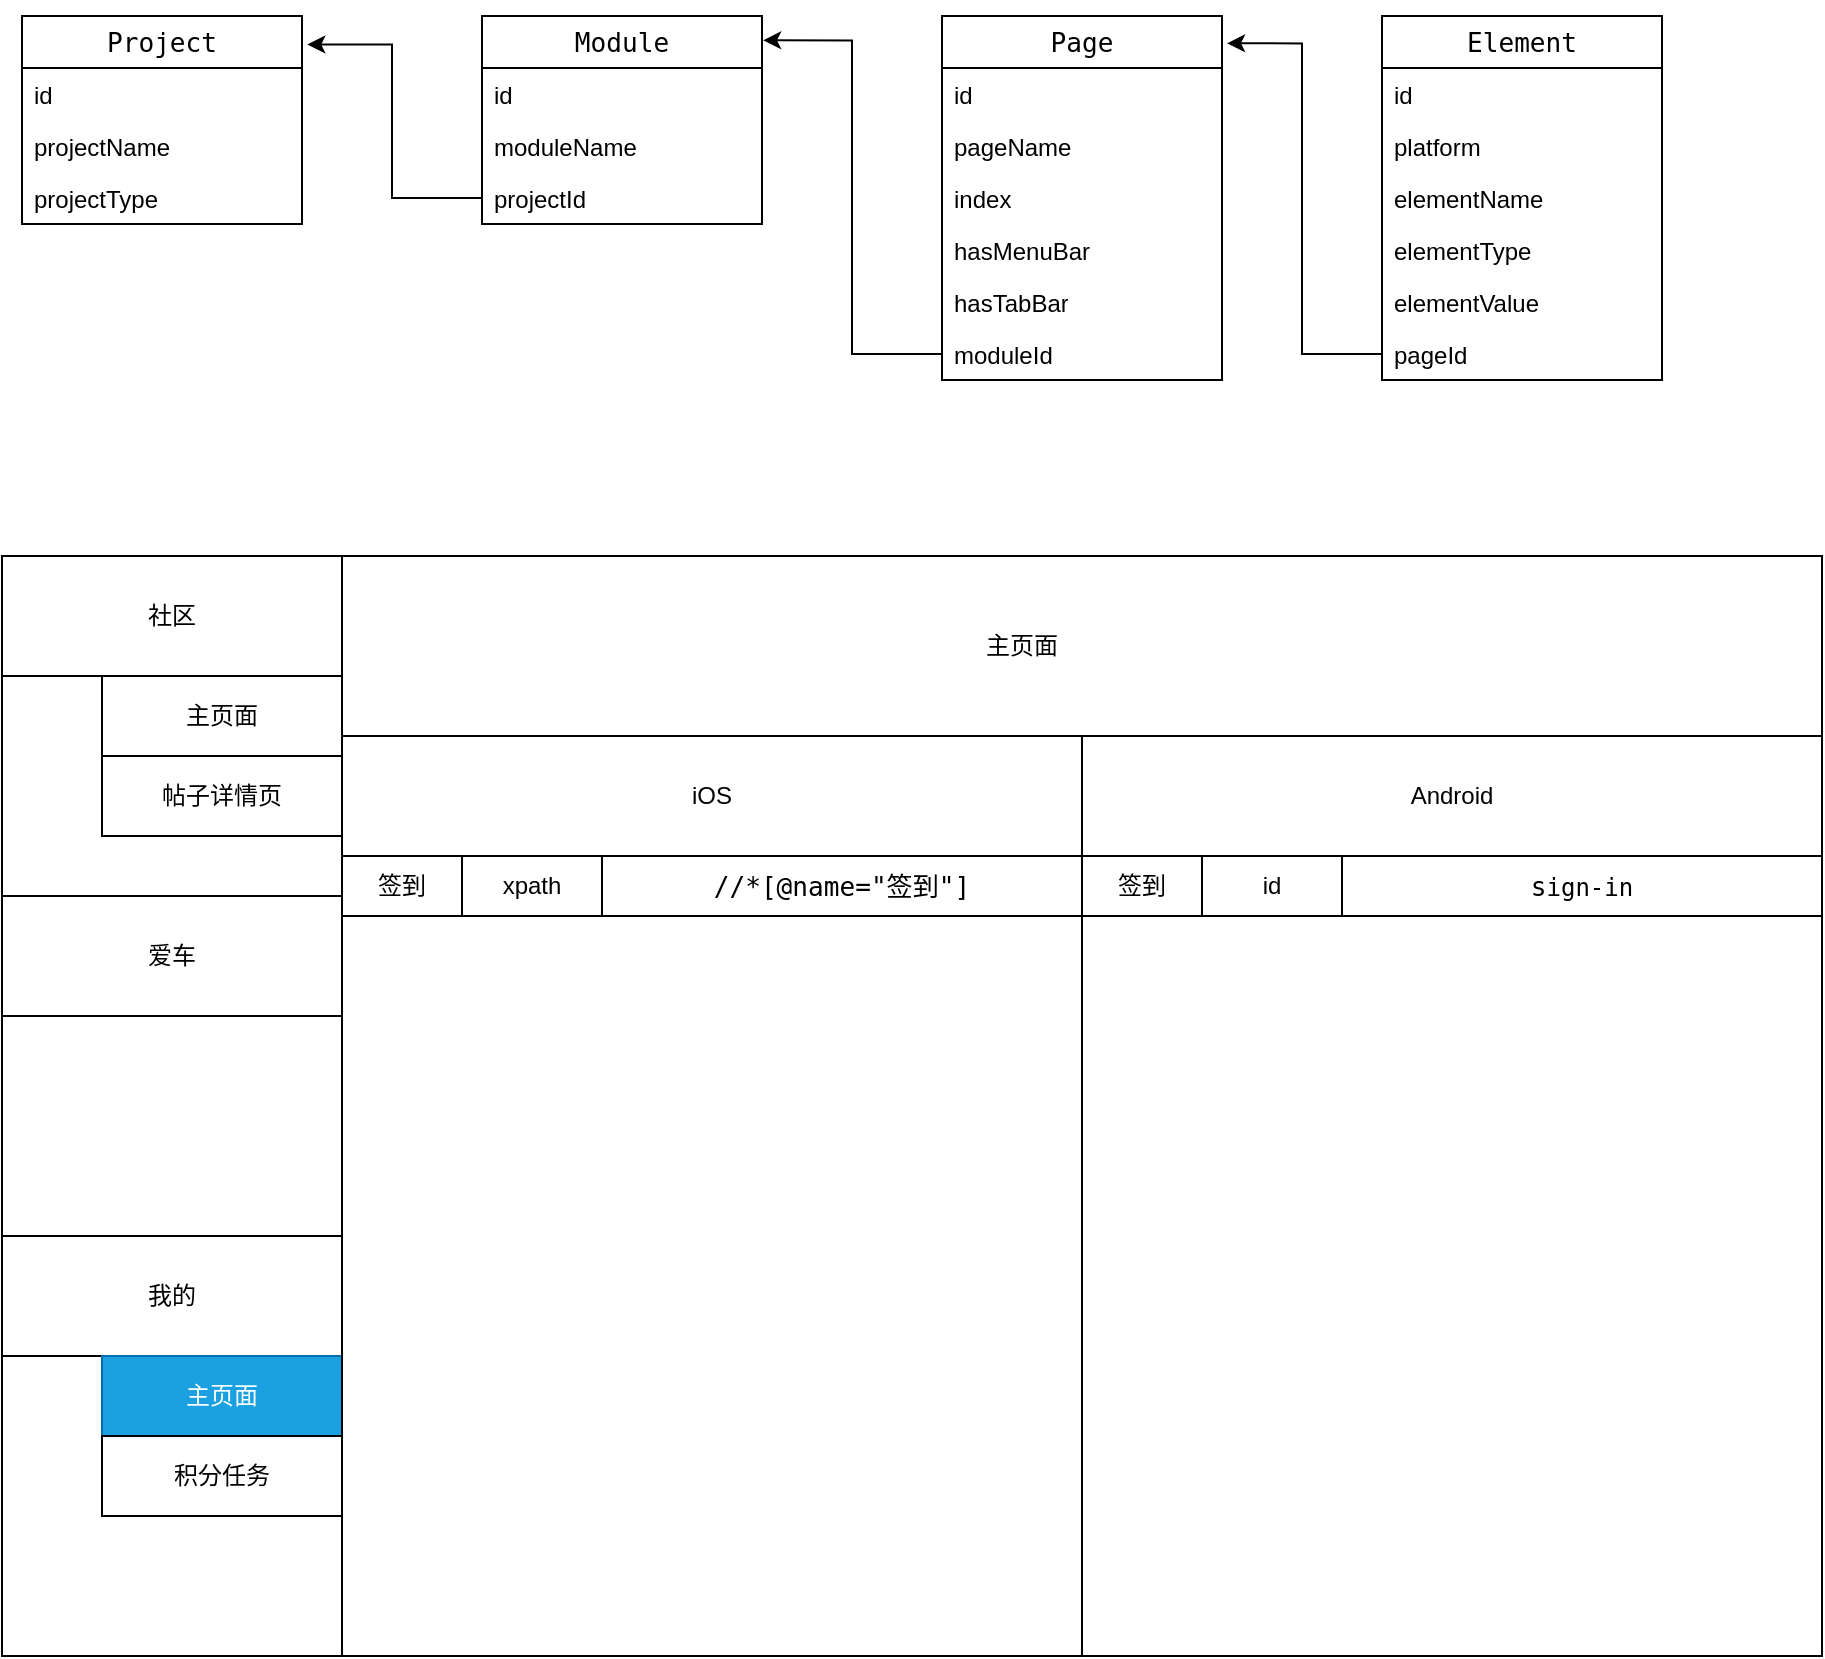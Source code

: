 <mxfile version="21.3.7" type="github">
  <diagram id="C5RBs43oDa-KdzZeNtuy" name="Page-1">
    <mxGraphModel dx="1060" dy="678" grid="1" gridSize="10" guides="1" tooltips="1" connect="1" arrows="1" fold="1" page="1" pageScale="1" pageWidth="1169" pageHeight="1654" math="0" shadow="0">
      <root>
        <mxCell id="WIyWlLk6GJQsqaUBKTNV-0" />
        <mxCell id="WIyWlLk6GJQsqaUBKTNV-1" parent="WIyWlLk6GJQsqaUBKTNV-0" />
        <mxCell id="_h58O08lL0XuL_4nm38L-42" value="&lt;div style=&quot;&quot;&gt;&lt;pre style=&quot;font-family: &amp;quot;JetBrains Mono&amp;quot;, monospace; font-size: 9.8pt;&quot;&gt;Project&lt;/pre&gt;&lt;/div&gt;" style="swimlane;fontStyle=0;childLayout=stackLayout;horizontal=1;startSize=26;fillColor=none;horizontalStack=0;resizeParent=1;resizeParentMax=0;resizeLast=0;collapsible=1;marginBottom=0;whiteSpace=wrap;html=1;" vertex="1" parent="WIyWlLk6GJQsqaUBKTNV-1">
          <mxGeometry x="110" y="40" width="140" height="104" as="geometry" />
        </mxCell>
        <mxCell id="_h58O08lL0XuL_4nm38L-43" value="id&lt;br&gt;" style="text;strokeColor=none;fillColor=none;align=left;verticalAlign=top;spacingLeft=4;spacingRight=4;overflow=hidden;rotatable=0;points=[[0,0.5],[1,0.5]];portConstraint=eastwest;whiteSpace=wrap;html=1;" vertex="1" parent="_h58O08lL0XuL_4nm38L-42">
          <mxGeometry y="26" width="140" height="26" as="geometry" />
        </mxCell>
        <mxCell id="_h58O08lL0XuL_4nm38L-44" value="projectName" style="text;strokeColor=none;fillColor=none;align=left;verticalAlign=top;spacingLeft=4;spacingRight=4;overflow=hidden;rotatable=0;points=[[0,0.5],[1,0.5]];portConstraint=eastwest;whiteSpace=wrap;html=1;" vertex="1" parent="_h58O08lL0XuL_4nm38L-42">
          <mxGeometry y="52" width="140" height="26" as="geometry" />
        </mxCell>
        <mxCell id="_h58O08lL0XuL_4nm38L-45" value="projectType" style="text;strokeColor=none;fillColor=none;align=left;verticalAlign=top;spacingLeft=4;spacingRight=4;overflow=hidden;rotatable=0;points=[[0,0.5],[1,0.5]];portConstraint=eastwest;whiteSpace=wrap;html=1;" vertex="1" parent="_h58O08lL0XuL_4nm38L-42">
          <mxGeometry y="78" width="140" height="26" as="geometry" />
        </mxCell>
        <mxCell id="_h58O08lL0XuL_4nm38L-46" value="&lt;div style=&quot;&quot;&gt;&lt;pre style=&quot;font-family: &amp;quot;JetBrains Mono&amp;quot;, monospace; font-size: 9.8pt;&quot;&gt;&lt;div style=&quot;&quot;&gt;&lt;pre style=&quot;font-family: &amp;quot;JetBrains Mono&amp;quot;, monospace; font-size: 9.8pt;&quot;&gt;Module&lt;/pre&gt;&lt;/div&gt;&lt;/pre&gt;&lt;/div&gt;" style="swimlane;fontStyle=0;childLayout=stackLayout;horizontal=1;startSize=26;fillColor=none;horizontalStack=0;resizeParent=1;resizeParentMax=0;resizeLast=0;collapsible=1;marginBottom=0;whiteSpace=wrap;html=1;" vertex="1" parent="WIyWlLk6GJQsqaUBKTNV-1">
          <mxGeometry x="340" y="40" width="140" height="104" as="geometry" />
        </mxCell>
        <mxCell id="_h58O08lL0XuL_4nm38L-47" value="id&lt;br&gt;" style="text;strokeColor=none;fillColor=none;align=left;verticalAlign=top;spacingLeft=4;spacingRight=4;overflow=hidden;rotatable=0;points=[[0,0.5],[1,0.5]];portConstraint=eastwest;whiteSpace=wrap;html=1;" vertex="1" parent="_h58O08lL0XuL_4nm38L-46">
          <mxGeometry y="26" width="140" height="26" as="geometry" />
        </mxCell>
        <mxCell id="_h58O08lL0XuL_4nm38L-48" value="moduleName" style="text;strokeColor=none;fillColor=none;align=left;verticalAlign=top;spacingLeft=4;spacingRight=4;overflow=hidden;rotatable=0;points=[[0,0.5],[1,0.5]];portConstraint=eastwest;whiteSpace=wrap;html=1;" vertex="1" parent="_h58O08lL0XuL_4nm38L-46">
          <mxGeometry y="52" width="140" height="26" as="geometry" />
        </mxCell>
        <mxCell id="_h58O08lL0XuL_4nm38L-49" value="projectId" style="text;strokeColor=none;fillColor=none;align=left;verticalAlign=top;spacingLeft=4;spacingRight=4;overflow=hidden;rotatable=0;points=[[0,0.5],[1,0.5]];portConstraint=eastwest;whiteSpace=wrap;html=1;" vertex="1" parent="_h58O08lL0XuL_4nm38L-46">
          <mxGeometry y="78" width="140" height="26" as="geometry" />
        </mxCell>
        <mxCell id="_h58O08lL0XuL_4nm38L-50" style="edgeStyle=orthogonalEdgeStyle;rounded=0;orthogonalLoop=1;jettySize=auto;html=1;entryX=1.019;entryY=0.137;entryDx=0;entryDy=0;entryPerimeter=0;" edge="1" parent="WIyWlLk6GJQsqaUBKTNV-1" source="_h58O08lL0XuL_4nm38L-49" target="_h58O08lL0XuL_4nm38L-42">
          <mxGeometry relative="1" as="geometry" />
        </mxCell>
        <mxCell id="_h58O08lL0XuL_4nm38L-51" value="&lt;div style=&quot;&quot;&gt;&lt;pre style=&quot;font-family: &amp;quot;JetBrains Mono&amp;quot;, monospace; font-size: 9.8pt;&quot;&gt;&lt;pre style=&quot;font-family: &amp;quot;JetBrains Mono&amp;quot;, monospace; font-size: 9.8pt;&quot;&gt;&lt;div style=&quot;&quot;&gt;&lt;pre style=&quot;font-family: &amp;quot;JetBrains Mono&amp;quot;, monospace; font-size: 9.8pt;&quot;&gt;Page&lt;/pre&gt;&lt;/div&gt;&lt;/pre&gt;&lt;/pre&gt;&lt;/div&gt;" style="swimlane;fontStyle=0;childLayout=stackLayout;horizontal=1;startSize=26;fillColor=none;horizontalStack=0;resizeParent=1;resizeParentMax=0;resizeLast=0;collapsible=1;marginBottom=0;whiteSpace=wrap;html=1;" vertex="1" parent="WIyWlLk6GJQsqaUBKTNV-1">
          <mxGeometry x="570" y="40" width="140" height="182" as="geometry">
            <mxRectangle x="640" y="60" width="70" height="60" as="alternateBounds" />
          </mxGeometry>
        </mxCell>
        <mxCell id="_h58O08lL0XuL_4nm38L-52" value="id&lt;br&gt;" style="text;strokeColor=none;fillColor=none;align=left;verticalAlign=top;spacingLeft=4;spacingRight=4;overflow=hidden;rotatable=0;points=[[0,0.5],[1,0.5]];portConstraint=eastwest;whiteSpace=wrap;html=1;" vertex="1" parent="_h58O08lL0XuL_4nm38L-51">
          <mxGeometry y="26" width="140" height="26" as="geometry" />
        </mxCell>
        <mxCell id="_h58O08lL0XuL_4nm38L-53" value="pageName" style="text;strokeColor=none;fillColor=none;align=left;verticalAlign=top;spacingLeft=4;spacingRight=4;overflow=hidden;rotatable=0;points=[[0,0.5],[1,0.5]];portConstraint=eastwest;whiteSpace=wrap;html=1;" vertex="1" parent="_h58O08lL0XuL_4nm38L-51">
          <mxGeometry y="52" width="140" height="26" as="geometry" />
        </mxCell>
        <mxCell id="_h58O08lL0XuL_4nm38L-63" value="index" style="text;strokeColor=none;fillColor=none;align=left;verticalAlign=top;spacingLeft=4;spacingRight=4;overflow=hidden;rotatable=0;points=[[0,0.5],[1,0.5]];portConstraint=eastwest;whiteSpace=wrap;html=1;" vertex="1" parent="_h58O08lL0XuL_4nm38L-51">
          <mxGeometry y="78" width="140" height="26" as="geometry" />
        </mxCell>
        <mxCell id="_h58O08lL0XuL_4nm38L-64" value="hasMenuBar" style="text;strokeColor=none;fillColor=none;align=left;verticalAlign=top;spacingLeft=4;spacingRight=4;overflow=hidden;rotatable=0;points=[[0,0.5],[1,0.5]];portConstraint=eastwest;whiteSpace=wrap;html=1;" vertex="1" parent="_h58O08lL0XuL_4nm38L-51">
          <mxGeometry y="104" width="140" height="26" as="geometry" />
        </mxCell>
        <mxCell id="_h58O08lL0XuL_4nm38L-65" value="hasTabBar" style="text;strokeColor=none;fillColor=none;align=left;verticalAlign=top;spacingLeft=4;spacingRight=4;overflow=hidden;rotatable=0;points=[[0,0.5],[1,0.5]];portConstraint=eastwest;whiteSpace=wrap;html=1;" vertex="1" parent="_h58O08lL0XuL_4nm38L-51">
          <mxGeometry y="130" width="140" height="26" as="geometry" />
        </mxCell>
        <mxCell id="_h58O08lL0XuL_4nm38L-54" value="moduleId" style="text;strokeColor=none;fillColor=none;align=left;verticalAlign=top;spacingLeft=4;spacingRight=4;overflow=hidden;rotatable=0;points=[[0,0.5],[1,0.5]];portConstraint=eastwest;whiteSpace=wrap;html=1;" vertex="1" parent="_h58O08lL0XuL_4nm38L-51">
          <mxGeometry y="156" width="140" height="26" as="geometry" />
        </mxCell>
        <mxCell id="_h58O08lL0XuL_4nm38L-55" style="edgeStyle=orthogonalEdgeStyle;rounded=0;orthogonalLoop=1;jettySize=auto;html=1;entryX=1.004;entryY=0.117;entryDx=0;entryDy=0;entryPerimeter=0;" edge="1" parent="WIyWlLk6GJQsqaUBKTNV-1" source="_h58O08lL0XuL_4nm38L-54" target="_h58O08lL0XuL_4nm38L-46">
          <mxGeometry relative="1" as="geometry">
            <mxPoint x="490" y="50" as="targetPoint" />
          </mxGeometry>
        </mxCell>
        <mxCell id="_h58O08lL0XuL_4nm38L-56" value="&lt;div style=&quot;&quot;&gt;&lt;pre style=&quot;font-family: &amp;quot;JetBrains Mono&amp;quot;, monospace; font-size: 9.8pt;&quot;&gt;&lt;pre style=&quot;font-family: &amp;quot;JetBrains Mono&amp;quot;, monospace; font-size: 9.8pt;&quot;&gt;&lt;pre style=&quot;font-family: &amp;quot;JetBrains Mono&amp;quot;, monospace; font-size: 9.8pt;&quot;&gt;&lt;div style=&quot;&quot;&gt;&lt;pre style=&quot;font-family: &amp;quot;JetBrains Mono&amp;quot;, monospace; font-size: 9.8pt;&quot;&gt;Element&lt;/pre&gt;&lt;/div&gt;&lt;/pre&gt;&lt;/pre&gt;&lt;/pre&gt;&lt;/div&gt;" style="swimlane;fontStyle=0;childLayout=stackLayout;horizontal=1;startSize=26;fillColor=none;horizontalStack=0;resizeParent=1;resizeParentMax=0;resizeLast=0;collapsible=1;marginBottom=0;whiteSpace=wrap;html=1;" vertex="1" parent="WIyWlLk6GJQsqaUBKTNV-1">
          <mxGeometry x="790" y="40" width="140" height="182" as="geometry">
            <mxRectangle x="640" y="60" width="70" height="60" as="alternateBounds" />
          </mxGeometry>
        </mxCell>
        <mxCell id="_h58O08lL0XuL_4nm38L-57" value="id&lt;br&gt;" style="text;strokeColor=none;fillColor=none;align=left;verticalAlign=top;spacingLeft=4;spacingRight=4;overflow=hidden;rotatable=0;points=[[0,0.5],[1,0.5]];portConstraint=eastwest;whiteSpace=wrap;html=1;" vertex="1" parent="_h58O08lL0XuL_4nm38L-56">
          <mxGeometry y="26" width="140" height="26" as="geometry" />
        </mxCell>
        <mxCell id="_h58O08lL0XuL_4nm38L-66" value="platform" style="text;strokeColor=none;fillColor=none;align=left;verticalAlign=top;spacingLeft=4;spacingRight=4;overflow=hidden;rotatable=0;points=[[0,0.5],[1,0.5]];portConstraint=eastwest;whiteSpace=wrap;html=1;" vertex="1" parent="_h58O08lL0XuL_4nm38L-56">
          <mxGeometry y="52" width="140" height="26" as="geometry" />
        </mxCell>
        <mxCell id="_h58O08lL0XuL_4nm38L-58" value="elementName" style="text;strokeColor=none;fillColor=none;align=left;verticalAlign=top;spacingLeft=4;spacingRight=4;overflow=hidden;rotatable=0;points=[[0,0.5],[1,0.5]];portConstraint=eastwest;whiteSpace=wrap;html=1;" vertex="1" parent="_h58O08lL0XuL_4nm38L-56">
          <mxGeometry y="78" width="140" height="26" as="geometry" />
        </mxCell>
        <mxCell id="_h58O08lL0XuL_4nm38L-59" value="elementType" style="text;strokeColor=none;fillColor=none;align=left;verticalAlign=top;spacingLeft=4;spacingRight=4;overflow=hidden;rotatable=0;points=[[0,0.5],[1,0.5]];portConstraint=eastwest;whiteSpace=wrap;html=1;" vertex="1" parent="_h58O08lL0XuL_4nm38L-56">
          <mxGeometry y="104" width="140" height="26" as="geometry" />
        </mxCell>
        <mxCell id="_h58O08lL0XuL_4nm38L-60" value="elementValue" style="text;strokeColor=none;fillColor=none;align=left;verticalAlign=top;spacingLeft=4;spacingRight=4;overflow=hidden;rotatable=0;points=[[0,0.5],[1,0.5]];portConstraint=eastwest;whiteSpace=wrap;html=1;" vertex="1" parent="_h58O08lL0XuL_4nm38L-56">
          <mxGeometry y="130" width="140" height="26" as="geometry" />
        </mxCell>
        <mxCell id="_h58O08lL0XuL_4nm38L-61" value="pageId" style="text;strokeColor=none;fillColor=none;align=left;verticalAlign=top;spacingLeft=4;spacingRight=4;overflow=hidden;rotatable=0;points=[[0,0.5],[1,0.5]];portConstraint=eastwest;whiteSpace=wrap;html=1;" vertex="1" parent="_h58O08lL0XuL_4nm38L-56">
          <mxGeometry y="156" width="140" height="26" as="geometry" />
        </mxCell>
        <mxCell id="_h58O08lL0XuL_4nm38L-68" value="" style="edgeStyle=orthogonalEdgeStyle;rounded=0;orthogonalLoop=1;jettySize=auto;html=1;entryX=1.018;entryY=0.075;entryDx=0;entryDy=0;entryPerimeter=0;" edge="1" parent="WIyWlLk6GJQsqaUBKTNV-1" source="_h58O08lL0XuL_4nm38L-61" target="_h58O08lL0XuL_4nm38L-51">
          <mxGeometry relative="1" as="geometry" />
        </mxCell>
        <mxCell id="_h58O08lL0XuL_4nm38L-69" value="" style="rounded=0;whiteSpace=wrap;html=1;" vertex="1" parent="WIyWlLk6GJQsqaUBKTNV-1">
          <mxGeometry x="100" y="310" width="910" height="550" as="geometry" />
        </mxCell>
        <mxCell id="_h58O08lL0XuL_4nm38L-70" value="" style="rounded=0;whiteSpace=wrap;html=1;" vertex="1" parent="WIyWlLk6GJQsqaUBKTNV-1">
          <mxGeometry x="100" y="310" width="170" height="550" as="geometry" />
        </mxCell>
        <mxCell id="_h58O08lL0XuL_4nm38L-71" value="" style="rounded=0;whiteSpace=wrap;html=1;" vertex="1" parent="WIyWlLk6GJQsqaUBKTNV-1">
          <mxGeometry x="270" y="400" width="740" height="460" as="geometry" />
        </mxCell>
        <mxCell id="_h58O08lL0XuL_4nm38L-72" value="主页面" style="text;html=1;strokeColor=none;fillColor=none;align=center;verticalAlign=middle;whiteSpace=wrap;rounded=0;" vertex="1" parent="WIyWlLk6GJQsqaUBKTNV-1">
          <mxGeometry x="580" y="340" width="60" height="30" as="geometry" />
        </mxCell>
        <mxCell id="_h58O08lL0XuL_4nm38L-73" value="社区&lt;br&gt;" style="rounded=0;whiteSpace=wrap;html=1;" vertex="1" parent="WIyWlLk6GJQsqaUBKTNV-1">
          <mxGeometry x="100" y="310" width="170" height="60" as="geometry" />
        </mxCell>
        <mxCell id="_h58O08lL0XuL_4nm38L-74" value="爱车" style="rounded=0;whiteSpace=wrap;html=1;" vertex="1" parent="WIyWlLk6GJQsqaUBKTNV-1">
          <mxGeometry x="100" y="480" width="170" height="60" as="geometry" />
        </mxCell>
        <mxCell id="_h58O08lL0XuL_4nm38L-75" value="我的" style="rounded=0;whiteSpace=wrap;html=1;" vertex="1" parent="WIyWlLk6GJQsqaUBKTNV-1">
          <mxGeometry x="100" y="650" width="170" height="60" as="geometry" />
        </mxCell>
        <mxCell id="_h58O08lL0XuL_4nm38L-76" value="主页面" style="rounded=0;whiteSpace=wrap;html=1;" vertex="1" parent="WIyWlLk6GJQsqaUBKTNV-1">
          <mxGeometry x="150" y="370" width="120" height="40" as="geometry" />
        </mxCell>
        <mxCell id="_h58O08lL0XuL_4nm38L-77" value="帖子详情页" style="rounded=0;whiteSpace=wrap;html=1;" vertex="1" parent="WIyWlLk6GJQsqaUBKTNV-1">
          <mxGeometry x="150" y="410" width="120" height="40" as="geometry" />
        </mxCell>
        <mxCell id="_h58O08lL0XuL_4nm38L-78" value="主页面" style="rounded=0;whiteSpace=wrap;html=1;fillColor=#1ba1e2;fontColor=#ffffff;strokeColor=#006EAF;" vertex="1" parent="WIyWlLk6GJQsqaUBKTNV-1">
          <mxGeometry x="150" y="710" width="120" height="40" as="geometry" />
        </mxCell>
        <mxCell id="_h58O08lL0XuL_4nm38L-79" value="积分任务" style="rounded=0;whiteSpace=wrap;html=1;" vertex="1" parent="WIyWlLk6GJQsqaUBKTNV-1">
          <mxGeometry x="150" y="750" width="120" height="40" as="geometry" />
        </mxCell>
        <mxCell id="_h58O08lL0XuL_4nm38L-80" value="" style="rounded=0;whiteSpace=wrap;html=1;" vertex="1" parent="WIyWlLk6GJQsqaUBKTNV-1">
          <mxGeometry x="270" y="400" width="370" height="460" as="geometry" />
        </mxCell>
        <mxCell id="_h58O08lL0XuL_4nm38L-82" value="" style="rounded=0;whiteSpace=wrap;html=1;" vertex="1" parent="WIyWlLk6GJQsqaUBKTNV-1">
          <mxGeometry x="640" y="460" width="370" height="400" as="geometry" />
        </mxCell>
        <mxCell id="_h58O08lL0XuL_4nm38L-83" value="iOS" style="text;html=1;strokeColor=none;fillColor=none;align=center;verticalAlign=middle;whiteSpace=wrap;rounded=0;" vertex="1" parent="WIyWlLk6GJQsqaUBKTNV-1">
          <mxGeometry x="425" y="415" width="60" height="30" as="geometry" />
        </mxCell>
        <mxCell id="_h58O08lL0XuL_4nm38L-84" value="Android" style="text;html=1;strokeColor=none;fillColor=none;align=center;verticalAlign=middle;whiteSpace=wrap;rounded=0;" vertex="1" parent="WIyWlLk6GJQsqaUBKTNV-1">
          <mxGeometry x="795" y="415" width="60" height="30" as="geometry" />
        </mxCell>
        <mxCell id="_h58O08lL0XuL_4nm38L-85" value="签到" style="rounded=0;whiteSpace=wrap;html=1;" vertex="1" parent="WIyWlLk6GJQsqaUBKTNV-1">
          <mxGeometry x="270" y="460" width="60" height="30" as="geometry" />
        </mxCell>
        <mxCell id="_h58O08lL0XuL_4nm38L-86" value="&lt;div style=&quot;&quot;&gt;&lt;pre style=&quot;font-size: 9.8pt;&quot;&gt;&lt;font style=&quot;&quot; face=&quot;JetBrains Mono, monospace&quot;&gt;//*[@name=&lt;/font&gt;&lt;span style=&quot;font-family: &amp;quot;JetBrains Mono&amp;quot;, monospace;&quot;&gt;&quot;&lt;/span&gt;&lt;font style=&quot;&quot; face=&quot;Menlo-Regular, monospace&quot;&gt;签到&lt;/font&gt;&lt;span style=&quot;font-family: &amp;quot;JetBrains Mono&amp;quot;, monospace;&quot;&gt;&quot;&lt;/span&gt;&lt;span style=&quot;font-family: &amp;quot;JetBrains Mono&amp;quot;, monospace;&quot;&gt;]&lt;/span&gt;&lt;/pre&gt;&lt;/div&gt;" style="rounded=0;whiteSpace=wrap;html=1;" vertex="1" parent="WIyWlLk6GJQsqaUBKTNV-1">
          <mxGeometry x="400" y="460" width="240" height="30" as="geometry" />
        </mxCell>
        <mxCell id="_h58O08lL0XuL_4nm38L-88" value="xpath" style="rounded=0;whiteSpace=wrap;html=1;" vertex="1" parent="WIyWlLk6GJQsqaUBKTNV-1">
          <mxGeometry x="330" y="460" width="70" height="30" as="geometry" />
        </mxCell>
        <mxCell id="_h58O08lL0XuL_4nm38L-89" value="签到" style="rounded=0;whiteSpace=wrap;html=1;" vertex="1" parent="WIyWlLk6GJQsqaUBKTNV-1">
          <mxGeometry x="640" y="460" width="60" height="30" as="geometry" />
        </mxCell>
        <mxCell id="_h58O08lL0XuL_4nm38L-90" value="&lt;div style=&quot;&quot;&gt;&lt;pre style=&quot;&quot;&gt;&lt;font style=&quot;font-size: 9.8pt;&quot; face=&quot;JetBrains Mono, monospace&quot;&gt;s&lt;/font&gt;&lt;font style=&quot;&quot; face=&quot;JetBrains Mono, monospace&quot;&gt;ign-in&lt;/font&gt;&lt;/pre&gt;&lt;/div&gt;" style="rounded=0;whiteSpace=wrap;html=1;" vertex="1" parent="WIyWlLk6GJQsqaUBKTNV-1">
          <mxGeometry x="770" y="460" width="240" height="30" as="geometry" />
        </mxCell>
        <mxCell id="_h58O08lL0XuL_4nm38L-91" value="id" style="rounded=0;whiteSpace=wrap;html=1;" vertex="1" parent="WIyWlLk6GJQsqaUBKTNV-1">
          <mxGeometry x="700" y="460" width="70" height="30" as="geometry" />
        </mxCell>
      </root>
    </mxGraphModel>
  </diagram>
</mxfile>
